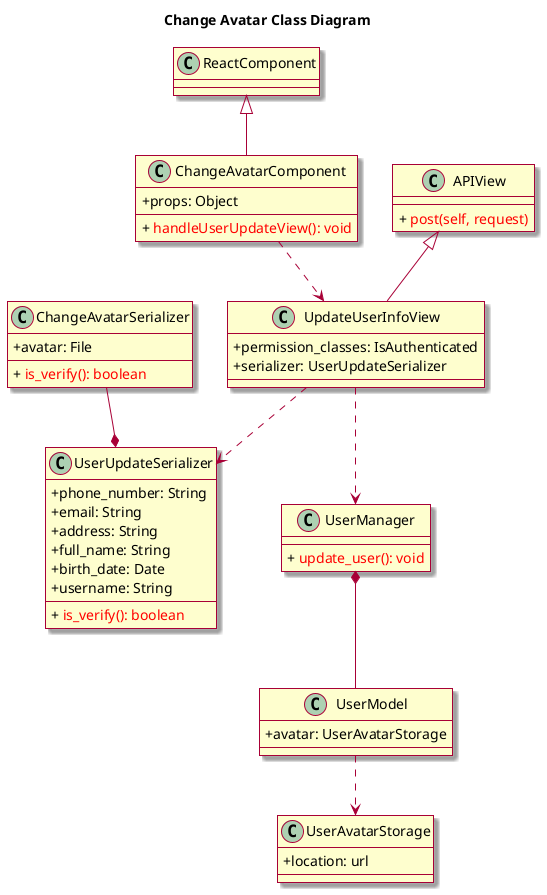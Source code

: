 @startuml
skin rose 
skinparam ClassAttributeIconSize 0

title Change Avatar Class Diagram 

class ReactComponent

class ChangeAvatarComponent {
    + props: Object 
    + {method} <color:red> handleUserUpdateView(): void 
}

class UpdateUserInfoView {
    + permission_classes: IsAuthenticated
    + serializer: UserUpdateSerializer
}

class APIView {
    + {method} <color:red> post(self, request)
}

class UserUpdateSerializer {
    + phone_number: String 
    + email: String 
    + address: String 
    + full_name: String 
    + birth_date: Date 
    + username: String 
    + {method} <color:red> is_verify(): boolean
}

class ChangeAvatarSerializer {
    + avatar: File 
    + {method} <color:red> is_verify(): boolean
}

class UserManager {
    + {method} <color:red> update_user(): void
}

class UserAvatarStorage {
    + location: url 
}

class UserModel {
    + avatar: UserAvatarStorage
}

ReactComponent <|-- ChangeAvatarComponent
APIView <|-- UpdateUserInfoView
ChangeAvatarComponent ..> UpdateUserInfoView
UpdateUserInfoView ..> UserUpdateSerializer
UpdateUserInfoView ..> UserManager
UserManager *-- UserModel
ChangeAvatarSerializer --* UserUpdateSerializer
UserModel ..> UserAvatarStorage

@enduml